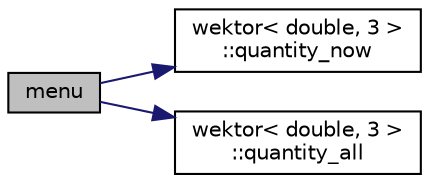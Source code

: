 digraph "menu"
{
  edge [fontname="Helvetica",fontsize="10",labelfontname="Helvetica",labelfontsize="10"];
  node [fontname="Helvetica",fontsize="10",shape=record];
  rankdir="LR";
  Node20 [label="menu",height=0.2,width=0.4,color="black", fillcolor="grey75", style="filled", fontcolor="black"];
  Node20 -> Node21 [color="midnightblue",fontsize="10",style="solid",fontname="Helvetica"];
  Node21 [label="wektor\< double, 3 \>\l::quantity_now",height=0.2,width=0.4,color="black", fillcolor="white", style="filled",URL="$classwektor.html#a3f653ed43e9c384fe0f27df2873490ee"];
  Node20 -> Node22 [color="midnightblue",fontsize="10",style="solid",fontname="Helvetica"];
  Node22 [label="wektor\< double, 3 \>\l::quantity_all",height=0.2,width=0.4,color="black", fillcolor="white", style="filled",URL="$classwektor.html#a6a51f60abbbb2c2ec10a92bf97e524d2"];
}
